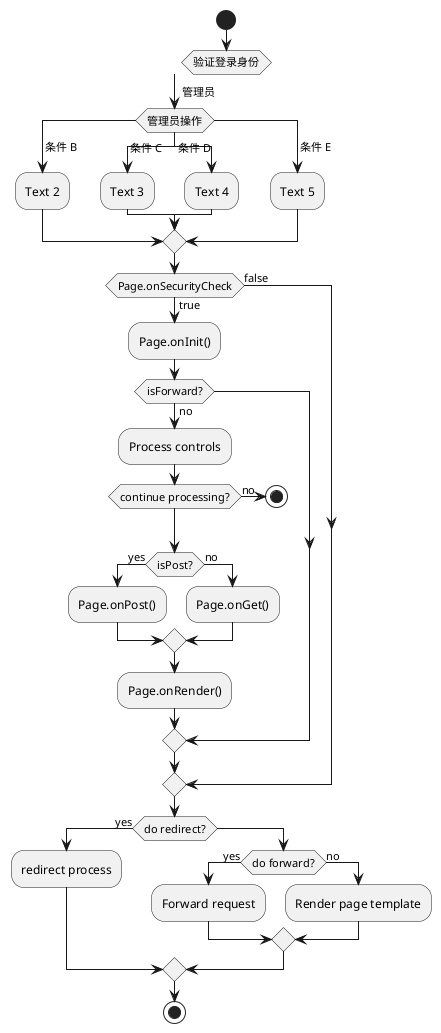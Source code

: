 @startuml
'https://plantuml.com/activity-diagram-beta
start
switch (验证登录身份)
case ( 管理员)
  switch(管理员操作)

case ( 条件 B )
  :Text 2;
case ( 条件 C )
  :Text 3;
case ( 条件 D )
  :Text 4;
case ( 条件 E )
  :Text 5;
endswitch





if (Page.onSecurityCheck) then (true)
  :Page.onInit();
  if (isForward?) then (no)
    :Process controls;
    if (continue processing?) then (no)
      stop
    endif

    if (isPost?) then (yes)
      :Page.onPost();
    else (no)
      :Page.onGet();
    endif
    :Page.onRender();
  endif
else (false)
endif

if (do redirect?) then (yes)
  :redirect process;
else
  if (do forward?) then (yes)
    :Forward request;
  else (no)
    :Render page template;
  endif
endif

stop

@enduml
